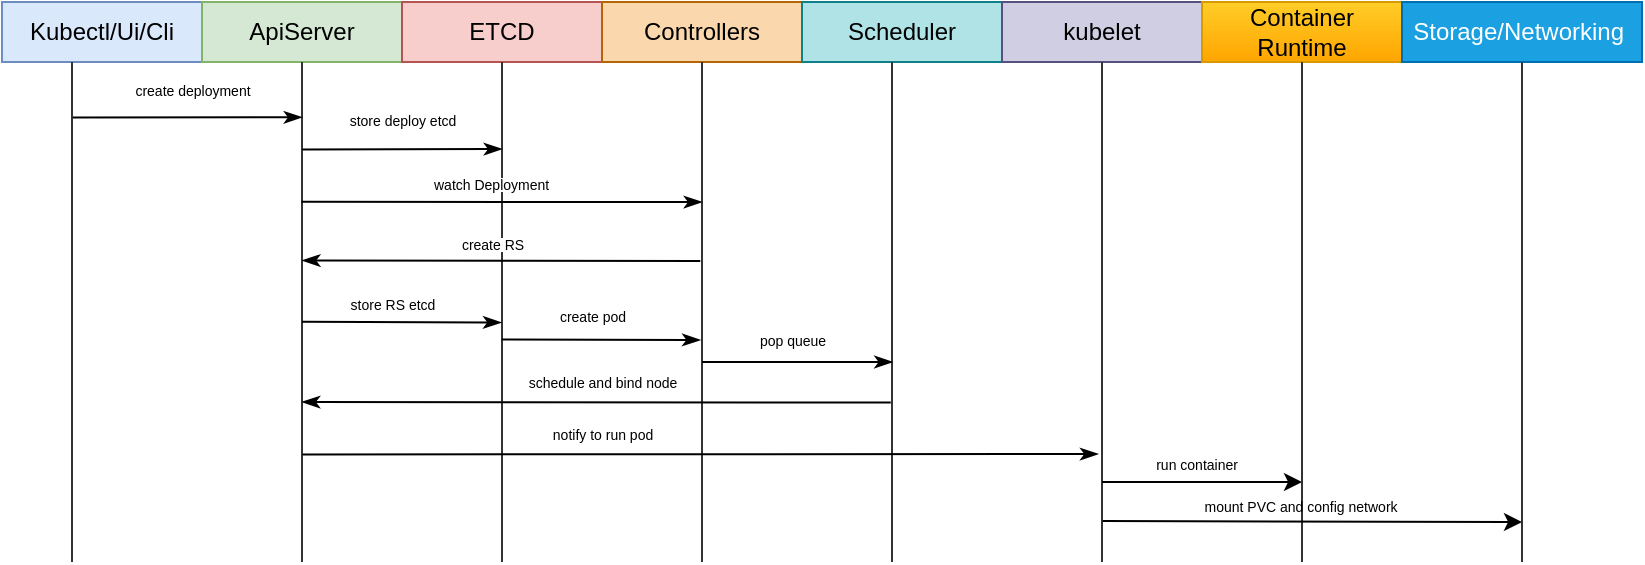 <mxfile version="20.4.2" type="github">
  <diagram id="92ExiD_Xv8OAOAlgT0uK" name="Page-1">
    <mxGraphModel dx="432" dy="241" grid="1" gridSize="10" guides="1" tooltips="1" connect="1" arrows="1" fold="1" page="1" pageScale="1" pageWidth="850" pageHeight="1100" math="0" shadow="0">
      <root>
        <mxCell id="0" />
        <mxCell id="1" parent="0" />
        <mxCell id="_ljyO30RMmYDgr6x2rX9-1" value="Kubectl/Ui/Cli" style="rounded=0;whiteSpace=wrap;html=1;strokeColor=#6c8ebf;fillColor=#dae8fc;" parent="1" vertex="1">
          <mxGeometry y="120" width="100" height="30" as="geometry" />
        </mxCell>
        <mxCell id="_ljyO30RMmYDgr6x2rX9-2" value="ApiServer" style="rounded=0;whiteSpace=wrap;html=1;strokeColor=#82b366;fillColor=#d5e8d4;" parent="1" vertex="1">
          <mxGeometry x="100" y="120" width="100" height="30" as="geometry" />
        </mxCell>
        <mxCell id="_ljyO30RMmYDgr6x2rX9-3" value="ETCD" style="rounded=0;whiteSpace=wrap;html=1;strokeColor=#b85450;fillColor=#f8cecc;" parent="1" vertex="1">
          <mxGeometry x="200" y="120" width="100" height="30" as="geometry" />
        </mxCell>
        <mxCell id="_ljyO30RMmYDgr6x2rX9-4" value="Controllers" style="rounded=0;whiteSpace=wrap;html=1;strokeColor=#b46504;fillColor=#fad7ac;" parent="1" vertex="1">
          <mxGeometry x="300" y="120" width="100" height="30" as="geometry" />
        </mxCell>
        <mxCell id="_ljyO30RMmYDgr6x2rX9-5" value="Scheduler" style="rounded=0;whiteSpace=wrap;html=1;strokeColor=#0e8088;fillColor=#b0e3e6;" parent="1" vertex="1">
          <mxGeometry x="400" y="120" width="100" height="30" as="geometry" />
        </mxCell>
        <mxCell id="_ljyO30RMmYDgr6x2rX9-6" value="kubelet" style="rounded=0;whiteSpace=wrap;html=1;strokeColor=#56517e;fillColor=#d0cee2;" parent="1" vertex="1">
          <mxGeometry x="500" y="120" width="100" height="30" as="geometry" />
        </mxCell>
        <mxCell id="_ljyO30RMmYDgr6x2rX9-7" value="Container Runtime" style="rounded=0;whiteSpace=wrap;html=1;strokeColor=#d79b00;fillColor=#ffcd28;gradientColor=#ffa500;" parent="1" vertex="1">
          <mxGeometry x="600" y="120" width="100" height="30" as="geometry" />
        </mxCell>
        <mxCell id="_ljyO30RMmYDgr6x2rX9-8" value="Storage/Networking&amp;nbsp;" style="rounded=0;whiteSpace=wrap;html=1;strokeColor=#006EAF;fillColor=#1ba1e2;fontColor=#ffffff;" parent="1" vertex="1">
          <mxGeometry x="700" y="120" width="120" height="30" as="geometry" />
        </mxCell>
        <mxCell id="_ljyO30RMmYDgr6x2rX9-11" value="" style="line;strokeWidth=1;direction=south;html=1;fontColor=default;strokeColor=#333333;" parent="1" vertex="1">
          <mxGeometry x="30" y="150" width="10" height="250" as="geometry" />
        </mxCell>
        <mxCell id="_ljyO30RMmYDgr6x2rX9-12" value="" style="line;strokeWidth=1;direction=south;html=1;fontColor=default;strokeColor=#333333;" parent="1" vertex="1">
          <mxGeometry x="145" y="150" width="10" height="250" as="geometry" />
        </mxCell>
        <mxCell id="_ljyO30RMmYDgr6x2rX9-13" value="" style="line;strokeWidth=1;direction=south;html=1;fontColor=default;strokeColor=#333333;" parent="1" vertex="1">
          <mxGeometry x="245" y="150" width="10" height="250" as="geometry" />
        </mxCell>
        <mxCell id="_ljyO30RMmYDgr6x2rX9-15" value="" style="line;strokeWidth=1;direction=south;html=1;fontColor=default;strokeColor=#333333;" parent="1" vertex="1">
          <mxGeometry x="345" y="150" width="10" height="250" as="geometry" />
        </mxCell>
        <mxCell id="_ljyO30RMmYDgr6x2rX9-16" value="" style="line;strokeWidth=1;direction=south;html=1;fontColor=default;strokeColor=#333333;" parent="1" vertex="1">
          <mxGeometry x="440" y="150" width="10" height="250" as="geometry" />
        </mxCell>
        <mxCell id="_ljyO30RMmYDgr6x2rX9-17" value="" style="line;strokeWidth=1;direction=south;html=1;fontColor=default;strokeColor=#333333;" parent="1" vertex="1">
          <mxGeometry x="545" y="150" width="10" height="250" as="geometry" />
        </mxCell>
        <mxCell id="_ljyO30RMmYDgr6x2rX9-18" value="" style="line;strokeWidth=1;direction=south;html=1;fontColor=default;strokeColor=#333333;" parent="1" vertex="1">
          <mxGeometry x="645" y="150" width="10" height="250" as="geometry" />
        </mxCell>
        <mxCell id="_ljyO30RMmYDgr6x2rX9-19" value="" style="line;strokeWidth=1;direction=south;html=1;fontColor=default;strokeColor=#333333;" parent="1" vertex="1">
          <mxGeometry x="755" y="150" width="10" height="250" as="geometry" />
        </mxCell>
        <mxCell id="_ljyO30RMmYDgr6x2rX9-22" value="" style="endArrow=classicThin;html=1;rounded=0;strokeColor=#000000;fontColor=default;exitX=0.119;exitY=0.458;exitDx=0;exitDy=0;exitPerimeter=0;endFill=1;" parent="1" edge="1">
          <mxGeometry x="0.133" y="16" width="50" height="50" relative="1" as="geometry">
            <mxPoint x="35.42" y="177.75" as="sourcePoint" />
            <mxPoint x="150" y="177.64" as="targetPoint" />
            <mxPoint as="offset" />
          </mxGeometry>
        </mxCell>
        <mxCell id="_ljyO30RMmYDgr6x2rX9-26" value="" style="endArrow=classicThin;html=1;rounded=0;strokeColor=#000000;fontSize=7;fontColor=default;exitX=0.191;exitY=0.488;exitDx=0;exitDy=0;exitPerimeter=0;entryX=0.19;entryY=0.5;entryDx=0;entryDy=0;entryPerimeter=0;endFill=1;" parent="1" edge="1">
          <mxGeometry width="50" height="50" relative="1" as="geometry">
            <mxPoint x="150.12" y="193.75" as="sourcePoint" />
            <mxPoint x="250" y="193.5" as="targetPoint" />
          </mxGeometry>
        </mxCell>
        <mxCell id="_ljyO30RMmYDgr6x2rX9-27" value="store deploy etcd" style="text;html=1;align=center;verticalAlign=middle;resizable=0;points=[];autosize=1;strokeColor=none;fillColor=none;fontSize=7;fontColor=default;" parent="1" vertex="1">
          <mxGeometry x="145" y="165" width="110" height="30" as="geometry" />
        </mxCell>
        <mxCell id="_ljyO30RMmYDgr6x2rX9-28" value="" style="endArrow=classicThin;html=1;rounded=0;strokeColor=#000000;fontSize=7;fontColor=default;exitX=0.285;exitY=0.539;exitDx=0;exitDy=0;exitPerimeter=0;entryX=0.286;entryY=0.5;entryDx=0;entryDy=0;entryPerimeter=0;endFill=1;" parent="1" edge="1">
          <mxGeometry width="50" height="50" relative="1" as="geometry">
            <mxPoint x="149.61" y="219.85" as="sourcePoint" />
            <mxPoint x="350" y="220.06" as="targetPoint" />
          </mxGeometry>
        </mxCell>
        <mxCell id="_ljyO30RMmYDgr6x2rX9-29" value="&lt;span style=&quot;color: rgb(0, 0, 0); font-family: Helvetica; font-size: 7px; font-style: normal; font-variant-ligatures: normal; font-variant-caps: normal; font-weight: 400; letter-spacing: normal; orphans: 2; text-align: center; text-indent: 0px; text-transform: none; widows: 2; word-spacing: 0px; -webkit-text-stroke-width: 0px; background-color: rgb(255, 255, 255); text-decoration-thickness: initial; text-decoration-style: initial; text-decoration-color: initial; float: none; display: inline !important;&quot;&gt;watch Deployment&lt;/span&gt;" style="text;whiteSpace=wrap;html=1;fontSize=7;fontColor=default;" parent="1" vertex="1">
          <mxGeometry x="214" y="201" width="105" height="20" as="geometry" />
        </mxCell>
        <mxCell id="_ljyO30RMmYDgr6x2rX9-30" value="&lt;span style=&quot;background-color: rgb(255, 255, 255);&quot;&gt;create RS&lt;/span&gt;" style="text;html=1;align=center;verticalAlign=middle;resizable=0;points=[];autosize=1;strokeColor=none;fillColor=none;fontSize=7;fontColor=default;" parent="1" vertex="1">
          <mxGeometry x="205" y="227" width="80" height="30" as="geometry" />
        </mxCell>
        <mxCell id="_ljyO30RMmYDgr6x2rX9-31" value="" style="endArrow=classicThin;html=1;rounded=0;strokeColor=#000000;fontSize=7;fontColor=default;exitX=0.474;exitY=0.585;exitDx=0;exitDy=0;exitPerimeter=0;entryX=0.473;entryY=0.488;entryDx=0;entryDy=0;entryPerimeter=0;endFill=1;" parent="1" edge="1">
          <mxGeometry width="50" height="50" relative="1" as="geometry">
            <mxPoint x="349.15" y="249.5" as="sourcePoint" />
            <mxPoint x="150.12" y="249.25" as="targetPoint" />
          </mxGeometry>
        </mxCell>
        <mxCell id="_ljyO30RMmYDgr6x2rX9-32" value="" style="endArrow=classicThin;html=1;rounded=0;strokeColor=#000000;fontSize=7;fontColor=default;exitX=0.571;exitY=0.5;exitDx=0;exitDy=0;exitPerimeter=0;entryX=0.521;entryY=0.534;entryDx=0;entryDy=0;entryPerimeter=0;endFill=1;" parent="1" target="_ljyO30RMmYDgr6x2rX9-13" edge="1">
          <mxGeometry width="50" height="50" relative="1" as="geometry">
            <mxPoint x="150" y="279.91" as="sourcePoint" />
            <mxPoint x="251.43" y="280.54" as="targetPoint" />
          </mxGeometry>
        </mxCell>
        <mxCell id="_ljyO30RMmYDgr6x2rX9-33" value="store RS etcd" style="text;html=1;align=center;verticalAlign=middle;resizable=0;points=[];autosize=1;strokeColor=none;fillColor=none;fontSize=7;fontColor=default;" parent="1" vertex="1">
          <mxGeometry x="145" y="257" width="100" height="30" as="geometry" />
        </mxCell>
        <mxCell id="_ljyO30RMmYDgr6x2rX9-34" value="" style="endArrow=classicThin;html=1;rounded=0;strokeColor=#000000;fontSize=7;fontColor=default;exitX=0.667;exitY=0.522;exitDx=0;exitDy=0;exitPerimeter=0;entryX=0.668;entryY=0.581;entryDx=0;entryDy=0;entryPerimeter=0;endFill=1;" parent="1" edge="1">
          <mxGeometry width="50" height="50" relative="1" as="geometry">
            <mxPoint x="249.78" y="288.75" as="sourcePoint" />
            <mxPoint x="349.19" y="289.0" as="targetPoint" />
          </mxGeometry>
        </mxCell>
        <mxCell id="_ljyO30RMmYDgr6x2rX9-35" value="&lt;span style=&quot;background-color: rgb(255, 255, 255);&quot;&gt;create pod&lt;/span&gt;" style="text;html=1;align=center;verticalAlign=middle;resizable=0;points=[];autosize=1;strokeColor=none;fillColor=none;fontSize=7;fontColor=default;" parent="1" vertex="1">
          <mxGeometry x="255" y="263" width="80" height="30" as="geometry" />
        </mxCell>
        <mxCell id="_ljyO30RMmYDgr6x2rX9-36" value="" style="endArrow=classicThin;html=1;rounded=0;strokeColor=#000000;fontSize=7;fontColor=default;entryX=0.6;entryY=0.474;entryDx=0;entryDy=0;entryPerimeter=0;endFill=1;" parent="1" target="_ljyO30RMmYDgr6x2rX9-16" edge="1">
          <mxGeometry width="50" height="50" relative="1" as="geometry">
            <mxPoint x="350" y="300" as="sourcePoint" />
            <mxPoint x="359.19" y="300.28" as="targetPoint" />
          </mxGeometry>
        </mxCell>
        <mxCell id="_ljyO30RMmYDgr6x2rX9-38" value="pop queue" style="text;html=1;align=center;verticalAlign=middle;resizable=0;points=[];autosize=1;strokeColor=none;fillColor=none;fontSize=7;fontColor=default;" parent="1" vertex="1">
          <mxGeometry x="355" y="275" width="80" height="30" as="geometry" />
        </mxCell>
        <mxCell id="_ljyO30RMmYDgr6x2rX9-39" value="" style="endArrow=classicThin;html=1;rounded=0;strokeColor=#000000;fontSize=7;fontColor=default;exitX=0.681;exitY=0.561;exitDx=0;exitDy=0;exitPerimeter=0;endFill=1;" parent="1" source="_ljyO30RMmYDgr6x2rX9-16" edge="1">
          <mxGeometry width="50" height="50" relative="1" as="geometry">
            <mxPoint x="375" y="390" as="sourcePoint" />
            <mxPoint x="150" y="320" as="targetPoint" />
          </mxGeometry>
        </mxCell>
        <mxCell id="_ljyO30RMmYDgr6x2rX9-41" value="&lt;span style=&quot;background-color: rgb(255, 255, 255);&quot;&gt;schedule and bind node&lt;/span&gt;" style="text;html=1;align=center;verticalAlign=middle;resizable=0;points=[];autosize=1;strokeColor=none;fillColor=none;fontSize=7;fontColor=default;" parent="1" vertex="1">
          <mxGeometry x="225" y="296" width="150" height="30" as="geometry" />
        </mxCell>
        <mxCell id="_ljyO30RMmYDgr6x2rX9-42" value="" style="endArrow=classicThin;html=1;rounded=0;strokeColor=#000000;fontSize=7;fontColor=default;endFill=1;exitX=0.901;exitY=0.477;exitDx=0;exitDy=0;exitPerimeter=0;entryX=0.9;entryY=0.689;entryDx=0;entryDy=0;entryPerimeter=0;" parent="1" edge="1">
          <mxGeometry width="50" height="50" relative="1" as="geometry">
            <mxPoint x="150.23" y="346.21" as="sourcePoint" />
            <mxPoint x="548.11" y="346.0" as="targetPoint" />
          </mxGeometry>
        </mxCell>
        <mxCell id="_ljyO30RMmYDgr6x2rX9-44" value="&lt;span style=&quot;background-color: rgb(255, 255, 255);&quot;&gt;notify to run pod&lt;/span&gt;" style="text;html=1;align=center;verticalAlign=middle;resizable=0;points=[];autosize=1;strokeColor=none;fillColor=none;fontSize=7;fontColor=default;" parent="1" vertex="1">
          <mxGeometry x="245" y="322" width="110" height="30" as="geometry" />
        </mxCell>
        <mxCell id="_ljyO30RMmYDgr6x2rX9-45" value="" style="endArrow=classic;html=1;rounded=0;strokeColor=#000000;fontSize=7;fontColor=default;exitX=0.84;exitY=0.5;exitDx=0;exitDy=0;exitPerimeter=0;entryX=0.84;entryY=0.5;entryDx=0;entryDy=0;entryPerimeter=0;" parent="1" source="_ljyO30RMmYDgr6x2rX9-17" target="_ljyO30RMmYDgr6x2rX9-18" edge="1">
          <mxGeometry width="50" height="50" relative="1" as="geometry">
            <mxPoint x="570" y="410" as="sourcePoint" />
            <mxPoint x="620" y="360" as="targetPoint" />
          </mxGeometry>
        </mxCell>
        <mxCell id="_ljyO30RMmYDgr6x2rX9-46" value="" style="endArrow=classic;html=1;rounded=0;strokeColor=#000000;fontSize=7;fontColor=default;exitX=0.918;exitY=0.463;exitDx=0;exitDy=0;exitPerimeter=0;entryX=0.92;entryY=0.5;entryDx=0;entryDy=0;entryPerimeter=0;" parent="1" source="_ljyO30RMmYDgr6x2rX9-17" target="_ljyO30RMmYDgr6x2rX9-19" edge="1">
          <mxGeometry width="50" height="50" relative="1" as="geometry">
            <mxPoint x="555.0" y="380" as="sourcePoint" />
            <mxPoint x="655" y="380" as="targetPoint" />
          </mxGeometry>
        </mxCell>
        <mxCell id="_ljyO30RMmYDgr6x2rX9-47" value="run container&amp;nbsp;" style="text;html=1;align=center;verticalAlign=middle;resizable=0;points=[];autosize=1;strokeColor=none;fillColor=none;fontSize=7;fontColor=default;" parent="1" vertex="1">
          <mxGeometry x="548" y="337" width="100" height="30" as="geometry" />
        </mxCell>
        <mxCell id="_ljyO30RMmYDgr6x2rX9-48" value="mount PVC and config network&amp;nbsp;" style="text;html=1;align=center;verticalAlign=middle;resizable=0;points=[];autosize=1;strokeColor=none;fillColor=none;fontSize=7;fontColor=default;" parent="1" vertex="1">
          <mxGeometry x="555" y="358" width="190" height="30" as="geometry" />
        </mxCell>
        <mxCell id="_ljyO30RMmYDgr6x2rX9-49" value="&lt;span style=&quot;background-color: rgb(255, 255, 255);&quot;&gt;create deployment&lt;/span&gt;" style="text;html=1;align=center;verticalAlign=middle;resizable=0;points=[];autosize=1;strokeColor=none;fillColor=none;fontSize=7;fontColor=default;" parent="1" vertex="1">
          <mxGeometry x="35" y="150" width="120" height="30" as="geometry" />
        </mxCell>
      </root>
    </mxGraphModel>
  </diagram>
</mxfile>
